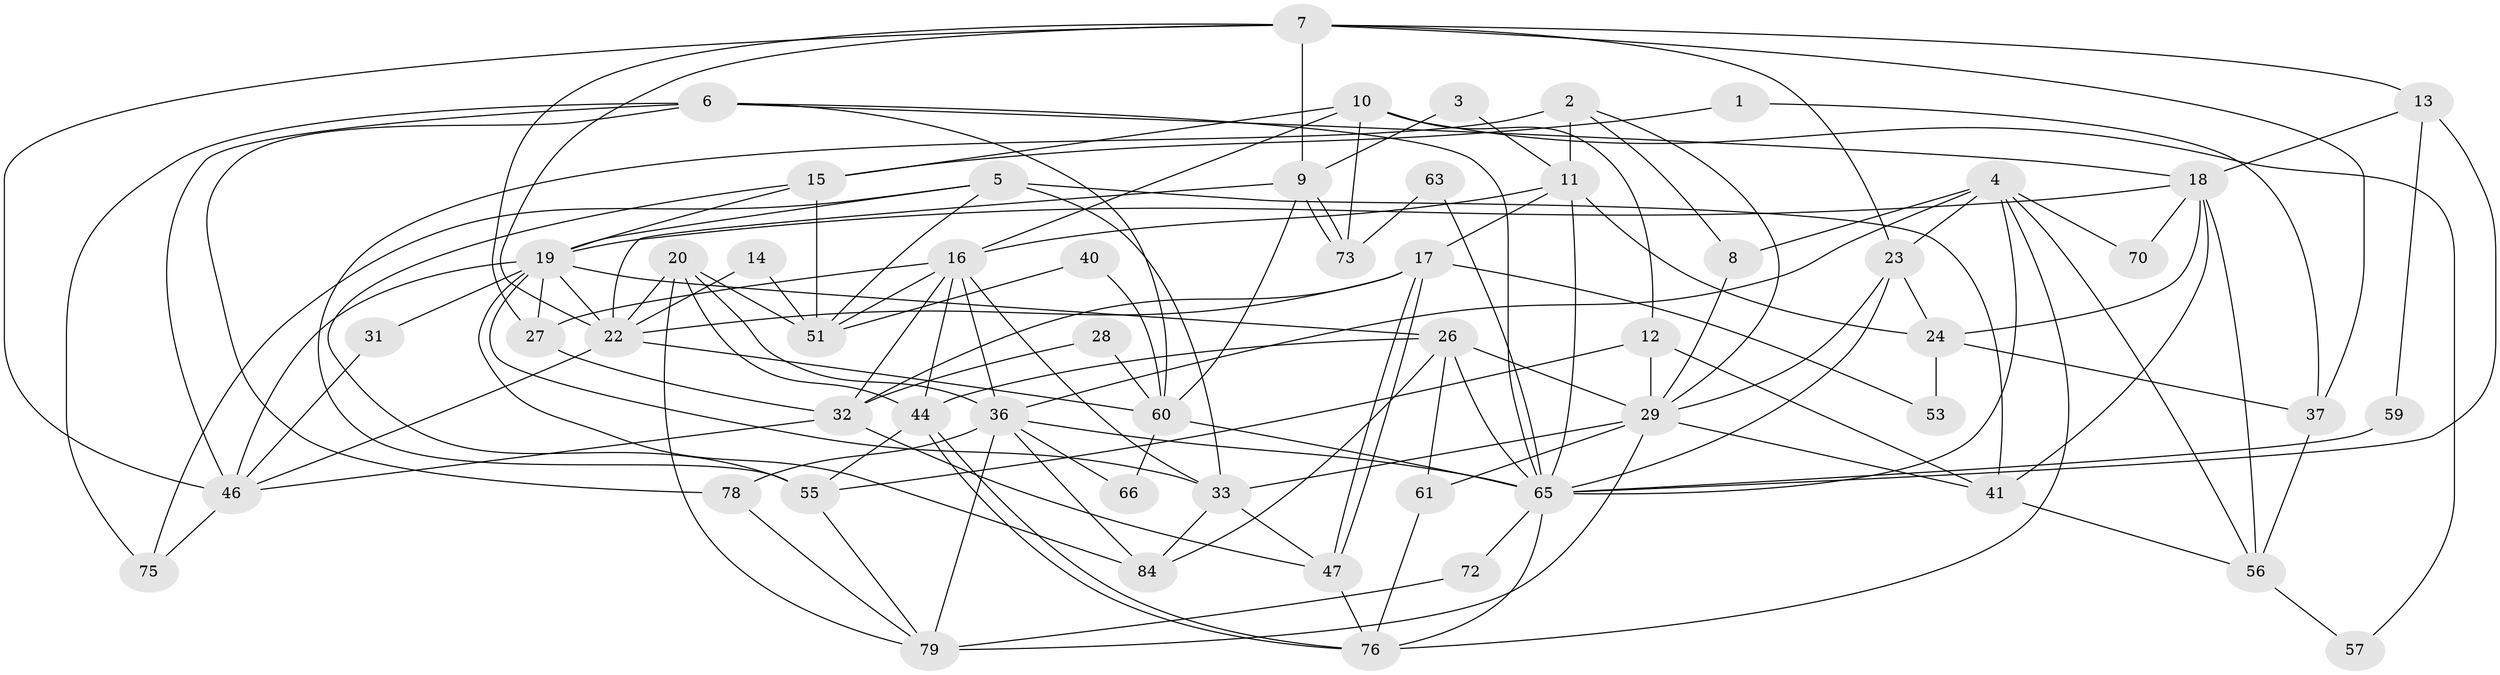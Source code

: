 // Generated by graph-tools (version 1.1) at 2025/52/02/27/25 19:52:08]
// undirected, 56 vertices, 136 edges
graph export_dot {
graph [start="1"]
  node [color=gray90,style=filled];
  1;
  2 [super="+48"];
  3;
  4 [super="+68"];
  5 [super="+25"];
  6 [super="+54"];
  7 [super="+49"];
  8;
  9 [super="+39"];
  10 [super="+62"];
  11 [super="+38"];
  12;
  13;
  14;
  15 [super="+34"];
  16 [super="+52"];
  17 [super="+35"];
  18 [super="+50"];
  19 [super="+21"];
  20 [super="+67"];
  22 [super="+64"];
  23 [super="+30"];
  24;
  26 [super="+81"];
  27;
  28;
  29 [super="+43"];
  31;
  32 [super="+77"];
  33 [super="+58"];
  36 [super="+45"];
  37 [super="+42"];
  40;
  41 [super="+74"];
  44 [super="+69"];
  46 [super="+71"];
  47 [super="+83"];
  51;
  53;
  55;
  56 [super="+86"];
  57;
  59;
  60 [super="+85"];
  61;
  63;
  65 [super="+80"];
  66;
  70;
  72;
  73;
  75;
  76;
  78;
  79 [super="+82"];
  84;
  1 -- 15;
  1 -- 37;
  2 -- 8;
  2 -- 55;
  2 -- 11 [weight=2];
  2 -- 29;
  3 -- 9;
  3 -- 11;
  4 -- 65;
  4 -- 36;
  4 -- 8;
  4 -- 76;
  4 -- 56;
  4 -- 70;
  4 -- 23;
  5 -- 33 [weight=2];
  5 -- 19;
  5 -- 51;
  5 -- 75;
  5 -- 41;
  6 -- 60;
  6 -- 75;
  6 -- 65;
  6 -- 46;
  6 -- 78;
  6 -- 18;
  7 -- 27;
  7 -- 13;
  7 -- 37;
  7 -- 23;
  7 -- 46;
  7 -- 9;
  7 -- 22;
  8 -- 29;
  9 -- 73;
  9 -- 73;
  9 -- 60;
  9 -- 22;
  10 -- 12;
  10 -- 16;
  10 -- 57;
  10 -- 73;
  10 -- 15;
  11 -- 16;
  11 -- 17;
  11 -- 65;
  11 -- 24;
  12 -- 55;
  12 -- 29;
  12 -- 41;
  13 -- 65;
  13 -- 18;
  13 -- 59;
  14 -- 51;
  14 -- 22;
  15 -- 55;
  15 -- 19;
  15 -- 51;
  16 -- 27;
  16 -- 32;
  16 -- 36;
  16 -- 33;
  16 -- 44;
  16 -- 51;
  17 -- 47;
  17 -- 47;
  17 -- 32;
  17 -- 53;
  17 -- 22;
  18 -- 24;
  18 -- 41;
  18 -- 56;
  18 -- 19;
  18 -- 70;
  19 -- 26;
  19 -- 33;
  19 -- 84;
  19 -- 27;
  19 -- 46;
  19 -- 31;
  19 -- 22;
  20 -- 36;
  20 -- 51;
  20 -- 79;
  20 -- 44;
  20 -- 22;
  22 -- 46;
  22 -- 60;
  23 -- 65;
  23 -- 24;
  23 -- 29;
  24 -- 53;
  24 -- 37;
  26 -- 44;
  26 -- 61;
  26 -- 65;
  26 -- 84;
  26 -- 29;
  27 -- 32;
  28 -- 32;
  28 -- 60;
  29 -- 61;
  29 -- 33;
  29 -- 79;
  29 -- 41;
  31 -- 46;
  32 -- 47;
  32 -- 46;
  33 -- 84;
  33 -- 47;
  36 -- 66;
  36 -- 78;
  36 -- 65;
  36 -- 84;
  36 -- 79;
  37 -- 56;
  40 -- 51;
  40 -- 60;
  41 -- 56;
  44 -- 76;
  44 -- 76;
  44 -- 55;
  46 -- 75;
  47 -- 76;
  55 -- 79;
  56 -- 57;
  59 -- 65;
  60 -- 66;
  60 -- 65;
  61 -- 76;
  63 -- 73;
  63 -- 65;
  65 -- 76;
  65 -- 72;
  72 -- 79;
  78 -- 79;
}
